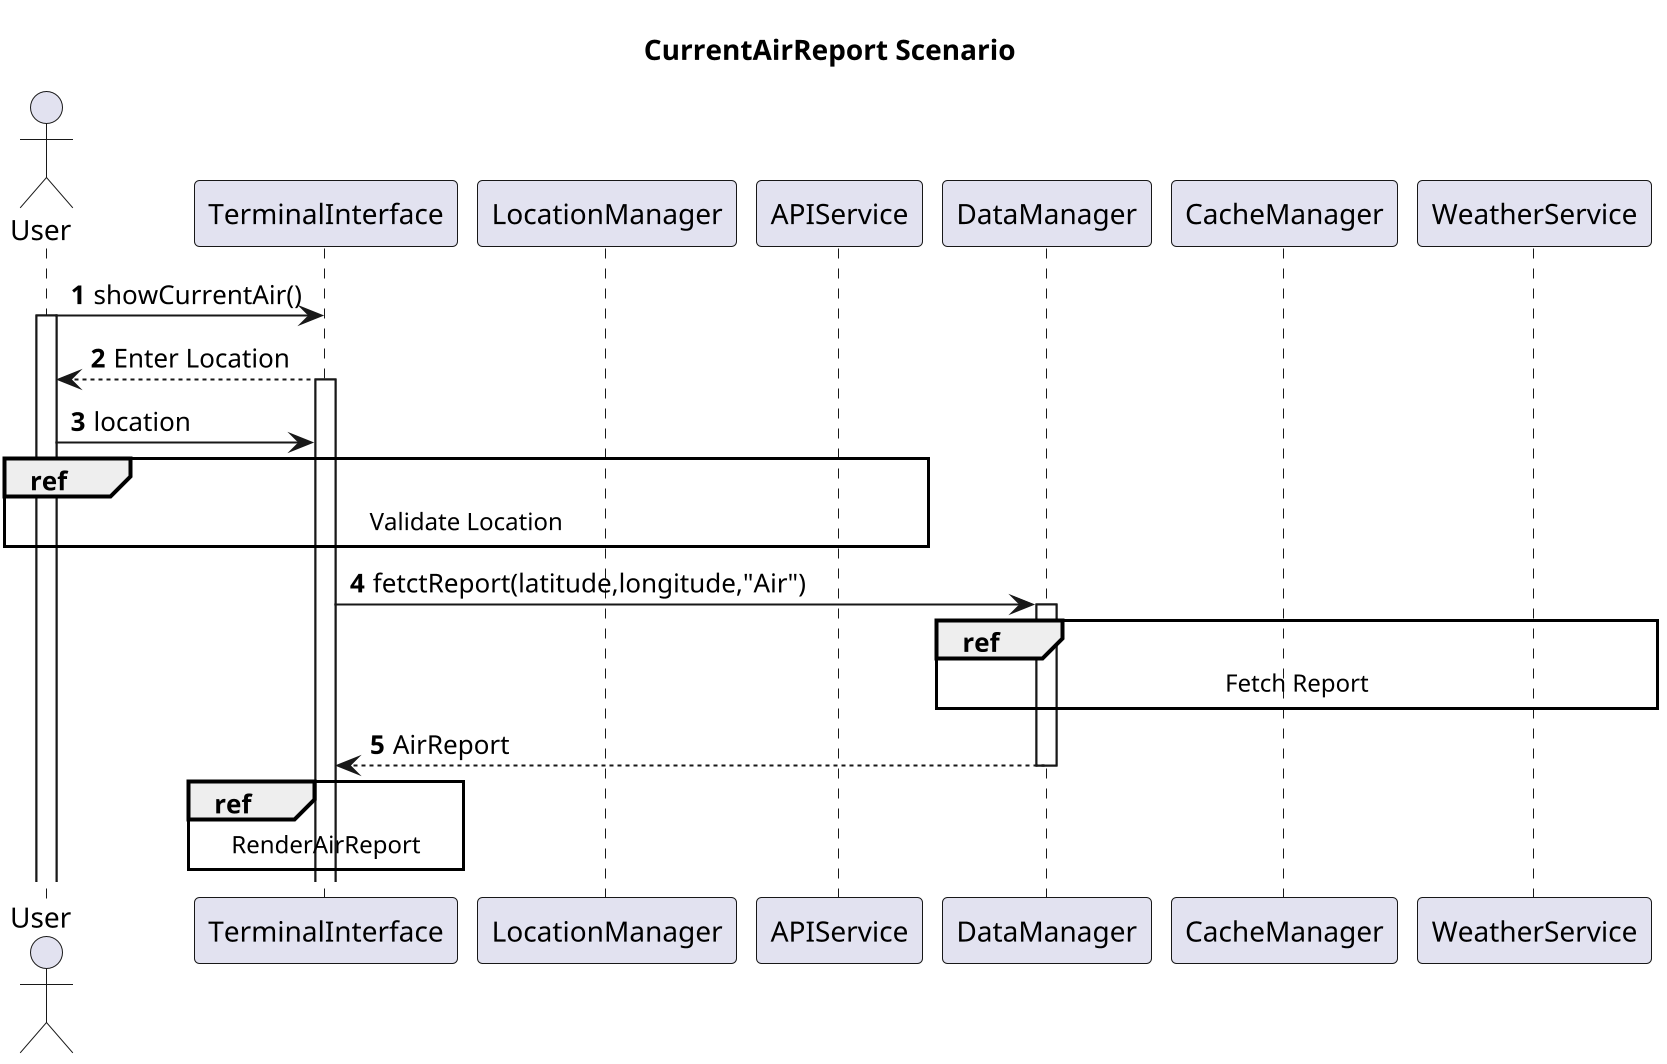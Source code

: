 @startuml
title CurrentAirReport Scenario
autonumber
actor User
participant TerminalInterface
participant LocationManager
participant APIService
participant DataManager
participant CacheManager
participant WeatherService

scale 2
User -> TerminalInterface: showCurrentAir()
activate User
TerminalInterface --> User: Enter Location
activate TerminalInterface
User -> TerminalInterface: location

ref over User,TerminalInterface,LocationManager,APIService
    Validate Location
end ref


TerminalInterface -> DataManager: fetctReport(latitude,longitude,"Air")
activate DataManager

ref over DataManager,CacheManager,WeatherService
    Fetch Report
end ref    


DataManager --> TerminalInterface: AirReport
deactivate DataManager


ref over TerminalInterface
    RenderAirReport
end ref



@enduml
